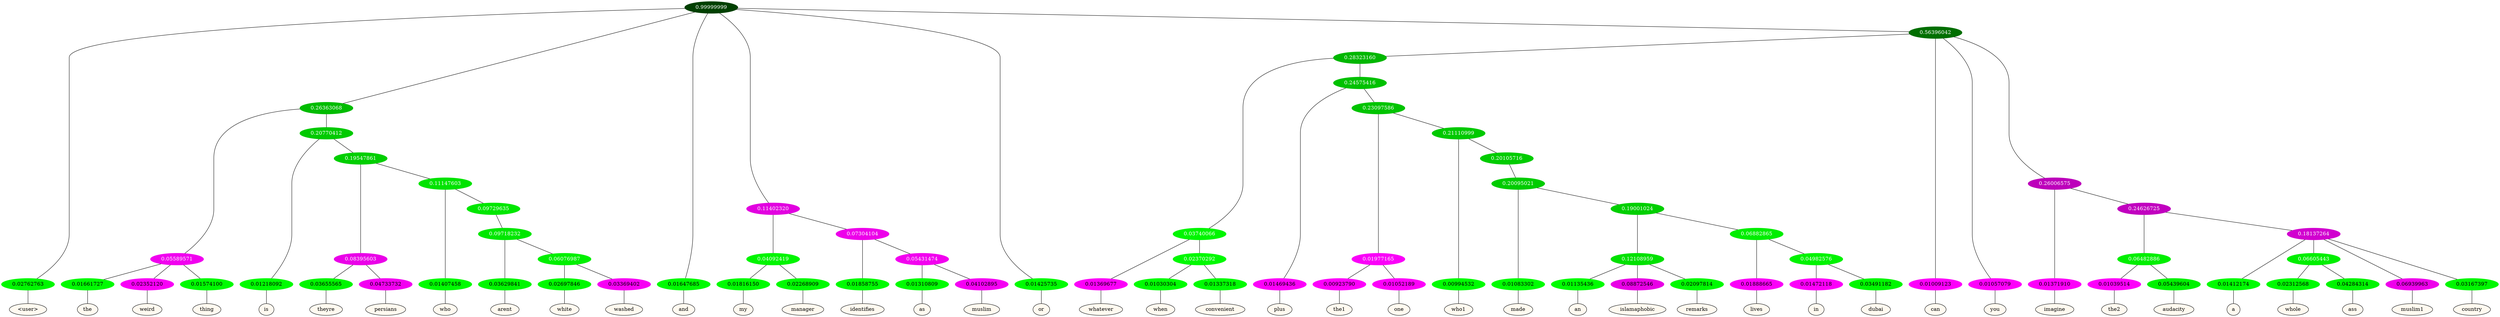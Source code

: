 graph {
	node [format=png height=0.15 nodesep=0.001 ordering=out overlap=prism overlap_scaling=0.01 ranksep=0.001 ratio=0.2 style=filled width=0.15]
	{
		rank=same
		a_w_1 [label="\<user\>" color=black fillcolor=floralwhite style="filled,solid"]
		a_w_15 [label=the color=black fillcolor=floralwhite style="filled,solid"]
		a_w_16 [label=weird color=black fillcolor=floralwhite style="filled,solid"]
		a_w_17 [label=thing color=black fillcolor=floralwhite style="filled,solid"]
		a_w_18 [label=is color=black fillcolor=floralwhite style="filled,solid"]
		a_w_38 [label=theyre color=black fillcolor=floralwhite style="filled,solid"]
		a_w_39 [label=persians color=black fillcolor=floralwhite style="filled,solid"]
		a_w_40 [label=who color=black fillcolor=floralwhite style="filled,solid"]
		a_w_59 [label=arent color=black fillcolor=floralwhite style="filled,solid"]
		a_w_62 [label=white color=black fillcolor=floralwhite style="filled,solid"]
		a_w_63 [label=washed color=black fillcolor=floralwhite style="filled,solid"]
		a_w_3 [label=and color=black fillcolor=floralwhite style="filled,solid"]
		a_w_20 [label=my color=black fillcolor=floralwhite style="filled,solid"]
		a_w_21 [label=manager color=black fillcolor=floralwhite style="filled,solid"]
		a_w_22 [label=identifies color=black fillcolor=floralwhite style="filled,solid"]
		a_w_30 [label=as color=black fillcolor=floralwhite style="filled,solid"]
		a_w_31 [label=muslim color=black fillcolor=floralwhite style="filled,solid"]
		a_w_5 [label=or color=black fillcolor=floralwhite style="filled,solid"]
		a_w_32 [label=whatever color=black fillcolor=floralwhite style="filled,solid"]
		a_w_42 [label=when color=black fillcolor=floralwhite style="filled,solid"]
		a_w_43 [label=convenient color=black fillcolor=floralwhite style="filled,solid"]
		a_w_34 [label=plus color=black fillcolor=floralwhite style="filled,solid"]
		a_w_53 [label=the1 color=black fillcolor=floralwhite style="filled,solid"]
		a_w_54 [label=one color=black fillcolor=floralwhite style="filled,solid"]
		a_w_55 [label=who1 color=black fillcolor=floralwhite style="filled,solid"]
		a_w_64 [label=made color=black fillcolor=floralwhite style="filled,solid"]
		a_w_68 [label=an color=black fillcolor=floralwhite style="filled,solid"]
		a_w_69 [label=islamaphobic color=black fillcolor=floralwhite style="filled,solid"]
		a_w_70 [label=remarks color=black fillcolor=floralwhite style="filled,solid"]
		a_w_71 [label=lives color=black fillcolor=floralwhite style="filled,solid"]
		a_w_73 [label=in color=black fillcolor=floralwhite style="filled,solid"]
		a_w_74 [label=dubai color=black fillcolor=floralwhite style="filled,solid"]
		a_w_12 [label=can color=black fillcolor=floralwhite style="filled,solid"]
		a_w_13 [label=you color=black fillcolor=floralwhite style="filled,solid"]
		a_w_26 [label=imagine color=black fillcolor=floralwhite style="filled,solid"]
		a_w_46 [label=the2 color=black fillcolor=floralwhite style="filled,solid"]
		a_w_47 [label=audacity color=black fillcolor=floralwhite style="filled,solid"]
		a_w_48 [label=a color=black fillcolor=floralwhite style="filled,solid"]
		a_w_57 [label=whole color=black fillcolor=floralwhite style="filled,solid"]
		a_w_58 [label=ass color=black fillcolor=floralwhite style="filled,solid"]
		a_w_50 [label=muslim1 color=black fillcolor=floralwhite style="filled,solid"]
		a_w_51 [label=country color=black fillcolor=floralwhite style="filled,solid"]
	}
	a_n_1 -- a_w_1
	a_n_15 -- a_w_15
	a_n_16 -- a_w_16
	a_n_17 -- a_w_17
	a_n_18 -- a_w_18
	a_n_38 -- a_w_38
	a_n_39 -- a_w_39
	a_n_40 -- a_w_40
	a_n_59 -- a_w_59
	a_n_62 -- a_w_62
	a_n_63 -- a_w_63
	a_n_3 -- a_w_3
	a_n_20 -- a_w_20
	a_n_21 -- a_w_21
	a_n_22 -- a_w_22
	a_n_30 -- a_w_30
	a_n_31 -- a_w_31
	a_n_5 -- a_w_5
	a_n_32 -- a_w_32
	a_n_42 -- a_w_42
	a_n_43 -- a_w_43
	a_n_34 -- a_w_34
	a_n_53 -- a_w_53
	a_n_54 -- a_w_54
	a_n_55 -- a_w_55
	a_n_64 -- a_w_64
	a_n_68 -- a_w_68
	a_n_69 -- a_w_69
	a_n_70 -- a_w_70
	a_n_71 -- a_w_71
	a_n_73 -- a_w_73
	a_n_74 -- a_w_74
	a_n_12 -- a_w_12
	a_n_13 -- a_w_13
	a_n_26 -- a_w_26
	a_n_46 -- a_w_46
	a_n_47 -- a_w_47
	a_n_48 -- a_w_48
	a_n_57 -- a_w_57
	a_n_58 -- a_w_58
	a_n_50 -- a_w_50
	a_n_51 -- a_w_51
	{
		rank=same
		a_n_1 [label=0.02762763 color="0.334 1.000 0.972" fontcolor=black]
		a_n_15 [label=0.01661727 color="0.334 1.000 0.983" fontcolor=black]
		a_n_16 [label=0.02352120 color="0.835 1.000 0.976" fontcolor=black]
		a_n_17 [label=0.01574100 color="0.334 1.000 0.984" fontcolor=black]
		a_n_18 [label=0.01218092 color="0.334 1.000 0.988" fontcolor=black]
		a_n_38 [label=0.03655565 color="0.334 1.000 0.963" fontcolor=black]
		a_n_39 [label=0.04733732 color="0.835 1.000 0.953" fontcolor=black]
		a_n_40 [label=0.01407458 color="0.334 1.000 0.986" fontcolor=black]
		a_n_59 [label=0.03629841 color="0.334 1.000 0.964" fontcolor=black]
		a_n_62 [label=0.02697846 color="0.334 1.000 0.973" fontcolor=black]
		a_n_63 [label=0.03369402 color="0.835 1.000 0.966" fontcolor=black]
		a_n_3 [label=0.01647685 color="0.334 1.000 0.984" fontcolor=black]
		a_n_20 [label=0.01816150 color="0.334 1.000 0.982" fontcolor=black]
		a_n_21 [label=0.02268909 color="0.334 1.000 0.977" fontcolor=black]
		a_n_22 [label=0.01858755 color="0.334 1.000 0.981" fontcolor=black]
		a_n_30 [label=0.01310809 color="0.334 1.000 0.987" fontcolor=black]
		a_n_31 [label=0.04102895 color="0.835 1.000 0.959" fontcolor=black]
		a_n_5 [label=0.01425735 color="0.334 1.000 0.986" fontcolor=black]
		a_n_32 [label=0.01369677 color="0.835 1.000 0.986" fontcolor=black]
		a_n_42 [label=0.01030304 color="0.334 1.000 0.990" fontcolor=black]
		a_n_43 [label=0.01337318 color="0.334 1.000 0.987" fontcolor=black]
		a_n_34 [label=0.01469436 color="0.835 1.000 0.985" fontcolor=black]
		a_n_53 [label=0.00923790 color="0.835 1.000 0.991" fontcolor=black]
		a_n_54 [label=0.01052189 color="0.835 1.000 0.989" fontcolor=black]
		a_n_55 [label=0.00994532 color="0.334 1.000 0.990" fontcolor=black]
		a_n_64 [label=0.01083302 color="0.334 1.000 0.989" fontcolor=black]
		a_n_68 [label=0.01135436 color="0.334 1.000 0.989" fontcolor=black]
		a_n_69 [label=0.08872546 color="0.835 1.000 0.911" fontcolor=black]
		a_n_70 [label=0.02097814 color="0.334 1.000 0.979" fontcolor=black]
		a_n_71 [label=0.01888665 color="0.835 1.000 0.981" fontcolor=black]
		a_n_73 [label=0.01472118 color="0.835 1.000 0.985" fontcolor=black]
		a_n_74 [label=0.03491182 color="0.334 1.000 0.965" fontcolor=black]
		a_n_12 [label=0.01009123 color="0.835 1.000 0.990" fontcolor=black]
		a_n_13 [label=0.01057079 color="0.835 1.000 0.989" fontcolor=black]
		a_n_26 [label=0.01371910 color="0.835 1.000 0.986" fontcolor=black]
		a_n_46 [label=0.01039514 color="0.835 1.000 0.990" fontcolor=black]
		a_n_47 [label=0.05439604 color="0.334 1.000 0.946" fontcolor=black]
		a_n_48 [label=0.01412174 color="0.334 1.000 0.986" fontcolor=black]
		a_n_57 [label=0.02312568 color="0.334 1.000 0.977" fontcolor=black]
		a_n_58 [label=0.04284314 color="0.334 1.000 0.957" fontcolor=black]
		a_n_50 [label=0.06939963 color="0.835 1.000 0.931" fontcolor=black]
		a_n_51 [label=0.03167397 color="0.334 1.000 0.968" fontcolor=black]
	}
	a_n_0 [label=0.99999999 color="0.334 1.000 0.250" fontcolor=grey99]
	a_n_0 -- a_n_1
	a_n_2 [label=0.26363068 color="0.334 1.000 0.736" fontcolor=grey99]
	a_n_0 -- a_n_2
	a_n_0 -- a_n_3
	a_n_4 [label=0.11402320 color="0.835 1.000 0.886" fontcolor=grey99]
	a_n_0 -- a_n_4
	a_n_0 -- a_n_5
	a_n_6 [label=0.56396042 color="0.334 1.000 0.436" fontcolor=grey99]
	a_n_0 -- a_n_6
	a_n_7 [label=0.05589571 color="0.835 1.000 0.944" fontcolor=grey99]
	a_n_2 -- a_n_7
	a_n_8 [label=0.20770412 color="0.334 1.000 0.792" fontcolor=grey99]
	a_n_2 -- a_n_8
	a_n_9 [label=0.04092419 color="0.334 1.000 0.959" fontcolor=grey99]
	a_n_4 -- a_n_9
	a_n_10 [label=0.07304104 color="0.835 1.000 0.927" fontcolor=grey99]
	a_n_4 -- a_n_10
	a_n_11 [label=0.28323160 color="0.334 1.000 0.717" fontcolor=grey99]
	a_n_6 -- a_n_11
	a_n_6 -- a_n_12
	a_n_6 -- a_n_13
	a_n_14 [label=0.26006575 color="0.835 1.000 0.740" fontcolor=grey99]
	a_n_6 -- a_n_14
	a_n_7 -- a_n_15
	a_n_7 -- a_n_16
	a_n_7 -- a_n_17
	a_n_8 -- a_n_18
	a_n_19 [label=0.19547861 color="0.334 1.000 0.805" fontcolor=grey99]
	a_n_8 -- a_n_19
	a_n_9 -- a_n_20
	a_n_9 -- a_n_21
	a_n_10 -- a_n_22
	a_n_23 [label=0.05431474 color="0.835 1.000 0.946" fontcolor=grey99]
	a_n_10 -- a_n_23
	a_n_24 [label=0.03740066 color="0.334 1.000 0.963" fontcolor=grey99]
	a_n_11 -- a_n_24
	a_n_25 [label=0.24575416 color="0.334 1.000 0.754" fontcolor=grey99]
	a_n_11 -- a_n_25
	a_n_14 -- a_n_26
	a_n_27 [label=0.24626725 color="0.835 1.000 0.754" fontcolor=grey99]
	a_n_14 -- a_n_27
	a_n_28 [label=0.08395603 color="0.835 1.000 0.916" fontcolor=grey99]
	a_n_19 -- a_n_28
	a_n_29 [label=0.11147603 color="0.334 1.000 0.889" fontcolor=grey99]
	a_n_19 -- a_n_29
	a_n_23 -- a_n_30
	a_n_23 -- a_n_31
	a_n_24 -- a_n_32
	a_n_33 [label=0.02370292 color="0.334 1.000 0.976" fontcolor=grey99]
	a_n_24 -- a_n_33
	a_n_25 -- a_n_34
	a_n_35 [label=0.23097586 color="0.334 1.000 0.769" fontcolor=grey99]
	a_n_25 -- a_n_35
	a_n_36 [label=0.06482886 color="0.334 1.000 0.935" fontcolor=grey99]
	a_n_27 -- a_n_36
	a_n_37 [label=0.18137264 color="0.835 1.000 0.819" fontcolor=grey99]
	a_n_27 -- a_n_37
	a_n_28 -- a_n_38
	a_n_28 -- a_n_39
	a_n_29 -- a_n_40
	a_n_41 [label=0.09729635 color="0.334 1.000 0.903" fontcolor=grey99]
	a_n_29 -- a_n_41
	a_n_33 -- a_n_42
	a_n_33 -- a_n_43
	a_n_44 [label=0.01977165 color="0.835 1.000 0.980" fontcolor=grey99]
	a_n_35 -- a_n_44
	a_n_45 [label=0.21110999 color="0.334 1.000 0.789" fontcolor=grey99]
	a_n_35 -- a_n_45
	a_n_36 -- a_n_46
	a_n_36 -- a_n_47
	a_n_37 -- a_n_48
	a_n_49 [label=0.06605443 color="0.334 1.000 0.934" fontcolor=grey99]
	a_n_37 -- a_n_49
	a_n_37 -- a_n_50
	a_n_37 -- a_n_51
	a_n_52 [label=0.09718232 color="0.334 1.000 0.903" fontcolor=grey99]
	a_n_41 -- a_n_52
	a_n_44 -- a_n_53
	a_n_44 -- a_n_54
	a_n_45 -- a_n_55
	a_n_56 [label=0.20105716 color="0.334 1.000 0.799" fontcolor=grey99]
	a_n_45 -- a_n_56
	a_n_49 -- a_n_57
	a_n_49 -- a_n_58
	a_n_52 -- a_n_59
	a_n_60 [label=0.06076987 color="0.334 1.000 0.939" fontcolor=grey99]
	a_n_52 -- a_n_60
	a_n_61 [label=0.20095021 color="0.334 1.000 0.799" fontcolor=grey99]
	a_n_56 -- a_n_61
	a_n_60 -- a_n_62
	a_n_60 -- a_n_63
	a_n_61 -- a_n_64
	a_n_65 [label=0.19001024 color="0.334 1.000 0.810" fontcolor=grey99]
	a_n_61 -- a_n_65
	a_n_66 [label=0.12108959 color="0.334 1.000 0.879" fontcolor=grey99]
	a_n_65 -- a_n_66
	a_n_67 [label=0.06882865 color="0.334 1.000 0.931" fontcolor=grey99]
	a_n_65 -- a_n_67
	a_n_66 -- a_n_68
	a_n_66 -- a_n_69
	a_n_66 -- a_n_70
	a_n_67 -- a_n_71
	a_n_72 [label=0.04982576 color="0.334 1.000 0.950" fontcolor=grey99]
	a_n_67 -- a_n_72
	a_n_72 -- a_n_73
	a_n_72 -- a_n_74
}
